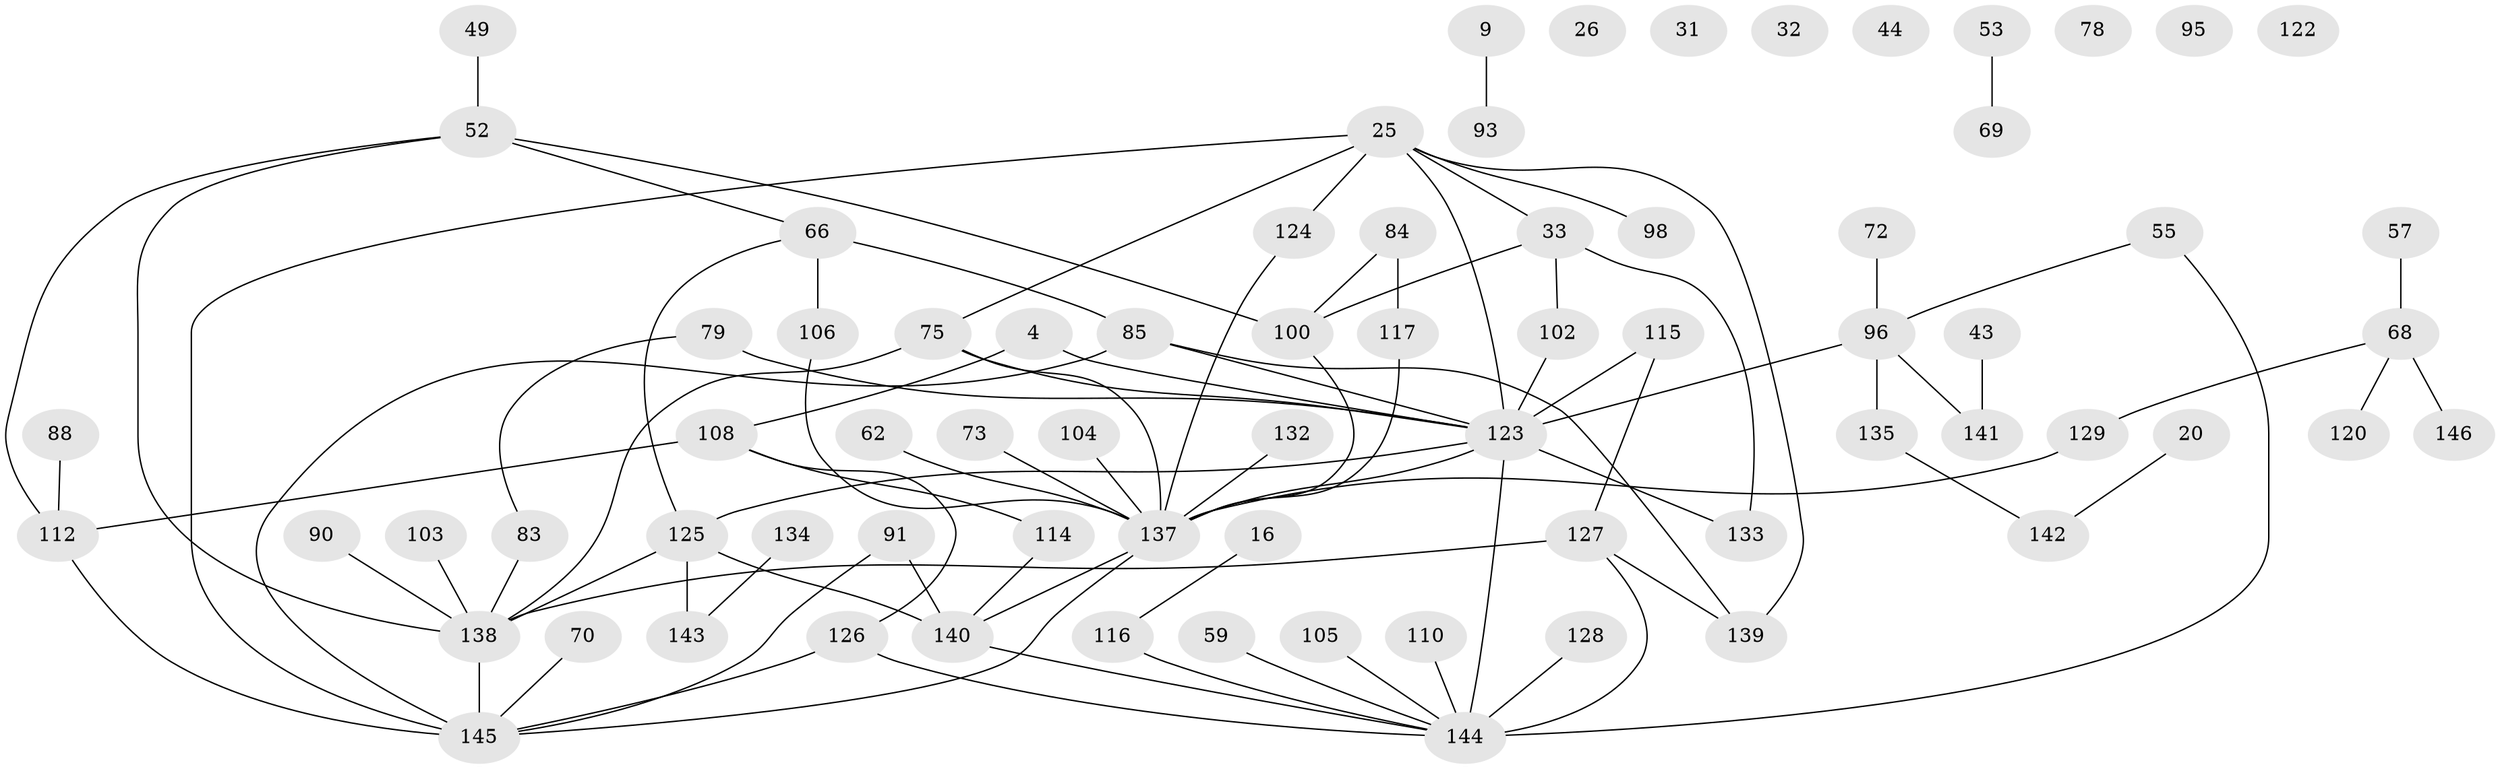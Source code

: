 // original degree distribution, {6: 0.03424657534246575, 4: 0.15753424657534246, 2: 0.2808219178082192, 1: 0.21232876712328766, 7: 0.0136986301369863, 5: 0.0547945205479452, 3: 0.19863013698630136, 0: 0.04794520547945205}
// Generated by graph-tools (version 1.1) at 2025/40/03/09/25 04:40:04]
// undirected, 73 vertices, 92 edges
graph export_dot {
graph [start="1"]
  node [color=gray90,style=filled];
  4;
  9;
  16;
  20;
  25 [super="+14"];
  26;
  31;
  32;
  33;
  43;
  44;
  49;
  52 [super="+41+40"];
  53;
  55;
  57;
  59;
  62;
  66 [super="+61"];
  68;
  69;
  70;
  72;
  73;
  75 [super="+54"];
  78;
  79;
  83;
  84;
  85 [super="+19+50+80"];
  88;
  90;
  91;
  93;
  95;
  96 [super="+87"];
  98;
  100;
  102;
  103;
  104;
  105;
  106 [super="+46"];
  108;
  110;
  112;
  114;
  115;
  116;
  117;
  120;
  122;
  123 [super="+47+37+118+121+81"];
  124;
  125 [super="+67+111"];
  126 [super="+74+99"];
  127 [super="+5+107"];
  128;
  129;
  132;
  133;
  134;
  135;
  137 [super="+113+35+77+130+131"];
  138 [super="+89+136+109"];
  139 [super="+82+71"];
  140 [super="+64"];
  141;
  142;
  143;
  144 [super="+1+12+92"];
  145 [super="+23+27"];
  146 [super="+34"];
  4 -- 108;
  4 -- 123;
  9 -- 93;
  16 -- 116;
  20 -- 142;
  25 -- 33;
  25 -- 75;
  25 -- 98;
  25 -- 124 [weight=2];
  25 -- 145 [weight=2];
  25 -- 123 [weight=2];
  25 -- 139;
  33 -- 100;
  33 -- 102;
  33 -- 133;
  43 -- 141;
  49 -- 52;
  52 -- 112;
  52 -- 100;
  52 -- 66;
  52 -- 138;
  53 -- 69;
  55 -- 96;
  55 -- 144;
  57 -- 68;
  59 -- 144;
  62 -- 137;
  66 -- 106 [weight=2];
  66 -- 125;
  66 -- 85;
  68 -- 120;
  68 -- 129;
  68 -- 146 [weight=2];
  70 -- 145;
  72 -- 96;
  73 -- 137;
  75 -- 138 [weight=2];
  75 -- 123 [weight=2];
  75 -- 137 [weight=2];
  79 -- 83;
  79 -- 123;
  83 -- 138;
  84 -- 100;
  84 -- 117;
  85 -- 139;
  85 -- 145 [weight=2];
  85 -- 123 [weight=3];
  88 -- 112;
  90 -- 138;
  91 -- 140;
  91 -- 145;
  96 -- 135;
  96 -- 123 [weight=2];
  96 -- 141;
  100 -- 137;
  102 -- 123;
  103 -- 138;
  104 -- 137;
  105 -- 144;
  106 -- 137 [weight=2];
  108 -- 112;
  108 -- 114;
  108 -- 126;
  110 -- 144;
  112 -- 145;
  114 -- 140;
  115 -- 127;
  115 -- 123;
  116 -- 144;
  117 -- 137;
  123 -- 144 [weight=3];
  123 -- 133;
  123 -- 125 [weight=2];
  123 -- 137 [weight=2];
  124 -- 137;
  125 -- 140;
  125 -- 143;
  125 -- 138;
  126 -- 145;
  126 -- 144;
  127 -- 144 [weight=2];
  127 -- 138 [weight=3];
  127 -- 139;
  128 -- 144;
  129 -- 137;
  132 -- 137;
  134 -- 143;
  135 -- 142;
  137 -- 140 [weight=2];
  137 -- 145 [weight=2];
  138 -- 145;
  140 -- 144 [weight=2];
}
